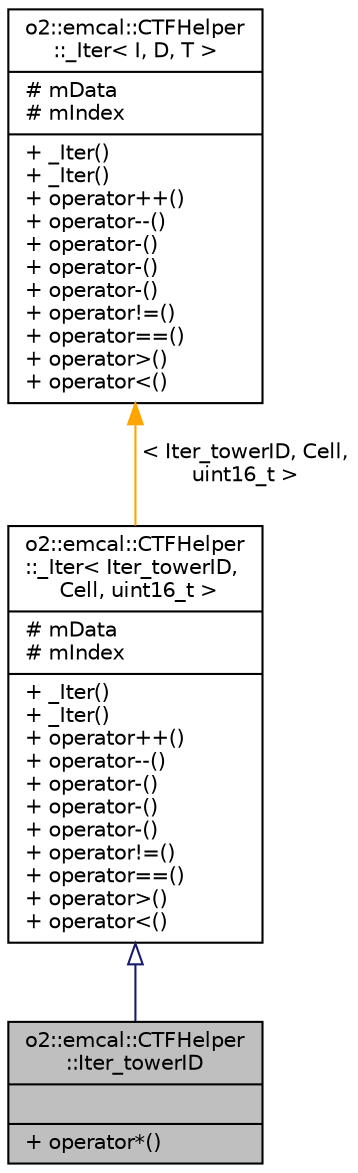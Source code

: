 digraph "o2::emcal::CTFHelper::Iter_towerID"
{
 // INTERACTIVE_SVG=YES
  bgcolor="transparent";
  edge [fontname="Helvetica",fontsize="10",labelfontname="Helvetica",labelfontsize="10"];
  node [fontname="Helvetica",fontsize="10",shape=record];
  Node0 [label="{o2::emcal::CTFHelper\l::Iter_towerID\n||+ operator*()\l}",height=0.2,width=0.4,color="black", fillcolor="grey75", style="filled", fontcolor="black"];
  Node1 -> Node0 [dir="back",color="midnightblue",fontsize="10",style="solid",arrowtail="onormal",fontname="Helvetica"];
  Node1 [label="{o2::emcal::CTFHelper\l::_Iter\< Iter_towerID,\l Cell, uint16_t \>\n|# mData\l# mIndex\l|+ _Iter()\l+ _Iter()\l+ operator++()\l+ operator--()\l+ operator-()\l+ operator-()\l+ operator-()\l+ operator!=()\l+ operator==()\l+ operator\>()\l+ operator\<()\l}",height=0.2,width=0.4,color="black",URL="$d3/d61/classo2_1_1emcal_1_1CTFHelper_1_1__Iter.html"];
  Node2 -> Node1 [dir="back",color="orange",fontsize="10",style="solid",label=" \< Iter_towerID, Cell,\l uint16_t \>" ,fontname="Helvetica"];
  Node2 [label="{o2::emcal::CTFHelper\l::_Iter\< I, D, T \>\n|# mData\l# mIndex\l|+ _Iter()\l+ _Iter()\l+ operator++()\l+ operator--()\l+ operator-()\l+ operator-()\l+ operator-()\l+ operator!=()\l+ operator==()\l+ operator\>()\l+ operator\<()\l}",height=0.2,width=0.4,color="black",URL="$d3/d61/classo2_1_1emcal_1_1CTFHelper_1_1__Iter.html"];
}

